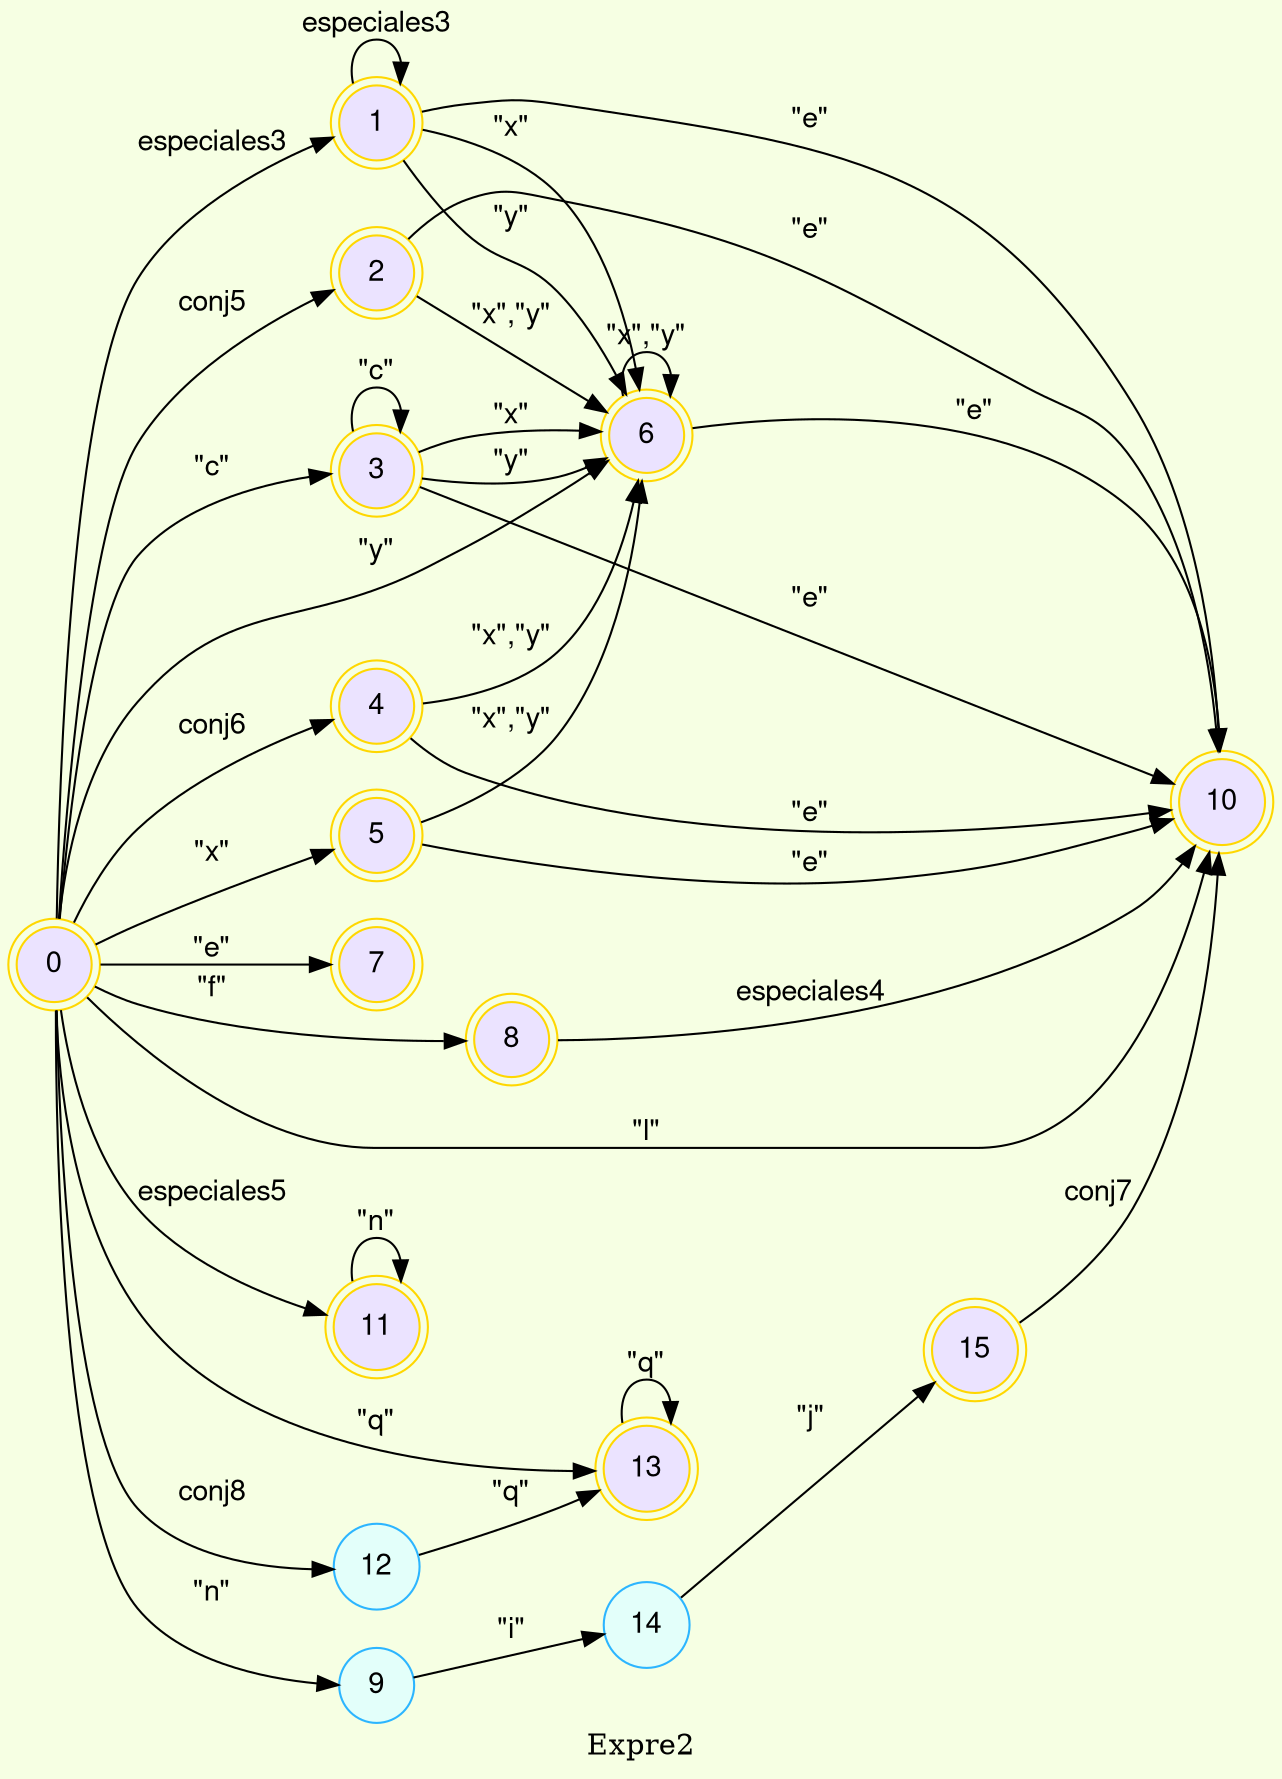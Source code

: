 digraph finite_state_machine {
	bgcolor = "#F6FFE3"
	node [fontname="Helvetica,Arial,sans-serif" ]
	edge [fontname="Helvetica,Arial,sans-serif"]
	rankdir=LR;
	node [shape = doublecircle, color = gold fillcolor="#EBE3FF" style =filled];
0,1,2,3,4,5,6,7,8,15,10,11,13;
	node [shape = circle, color = "#2CB5FF" fillcolor="#E3FFFA" style =filled];

0->1[label = "especiales3"];
0->2[label = "conj5"];
0->3[label = "\"c\""];
0->4[label = "conj6"];
0->5[label = "\"x\""];
0->6[label = "\"y\""];
0->7[label = "\"e\""];
0->8[label = "\"f\""];
0->9[label = "\"n\""];
0->10[label = "\"l\""];
0->11[label = "especiales5"];
0->12[label = "conj8"];
0->13[label = "\"q\""];
1->1[label = "especiales3"];
1->6[label = "\"x\""];
1->6[label = "\"y\""];
1->10[label = "\"e\""];
2->6[label = "\"x\",\"y\""];
2->10[label = "\"e\""];
3->3[label = "\"c\""];
3->6[label = "\"x\""];
3->6[label = "\"y\""];
3->10[label = "\"e\""];
4->6[label = "\"x\",\"y\""];
4->10[label = "\"e\""];
5->6[label = "\"x\",\"y\""];
5->10[label = "\"e\""];
6->6[label = "\"x\",\"y\""];
6->10[label = "\"e\""];
8->10[label = "especiales4"];
9->14[label = "\"i\""];
14->15[label = "\"j\""];
15->10[label = "conj7"];
11->11[label = "\"n\""];
12->13[label = "\"q\""];
13->13[label = "\"q\""];
label= Expre2}